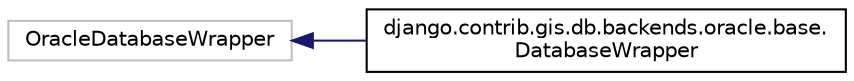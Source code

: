 digraph "Graphical Class Hierarchy"
{
 // LATEX_PDF_SIZE
  edge [fontname="Helvetica",fontsize="10",labelfontname="Helvetica",labelfontsize="10"];
  node [fontname="Helvetica",fontsize="10",shape=record];
  rankdir="LR";
  Node3890 [label="OracleDatabaseWrapper",height=0.2,width=0.4,color="grey75", fillcolor="white", style="filled",tooltip=" "];
  Node3890 -> Node0 [dir="back",color="midnightblue",fontsize="10",style="solid",fontname="Helvetica"];
  Node0 [label="django.contrib.gis.db.backends.oracle.base.\lDatabaseWrapper",height=0.2,width=0.4,color="black", fillcolor="white", style="filled",URL="$classdjango_1_1contrib_1_1gis_1_1db_1_1backends_1_1oracle_1_1base_1_1_database_wrapper.html",tooltip=" "];
}
